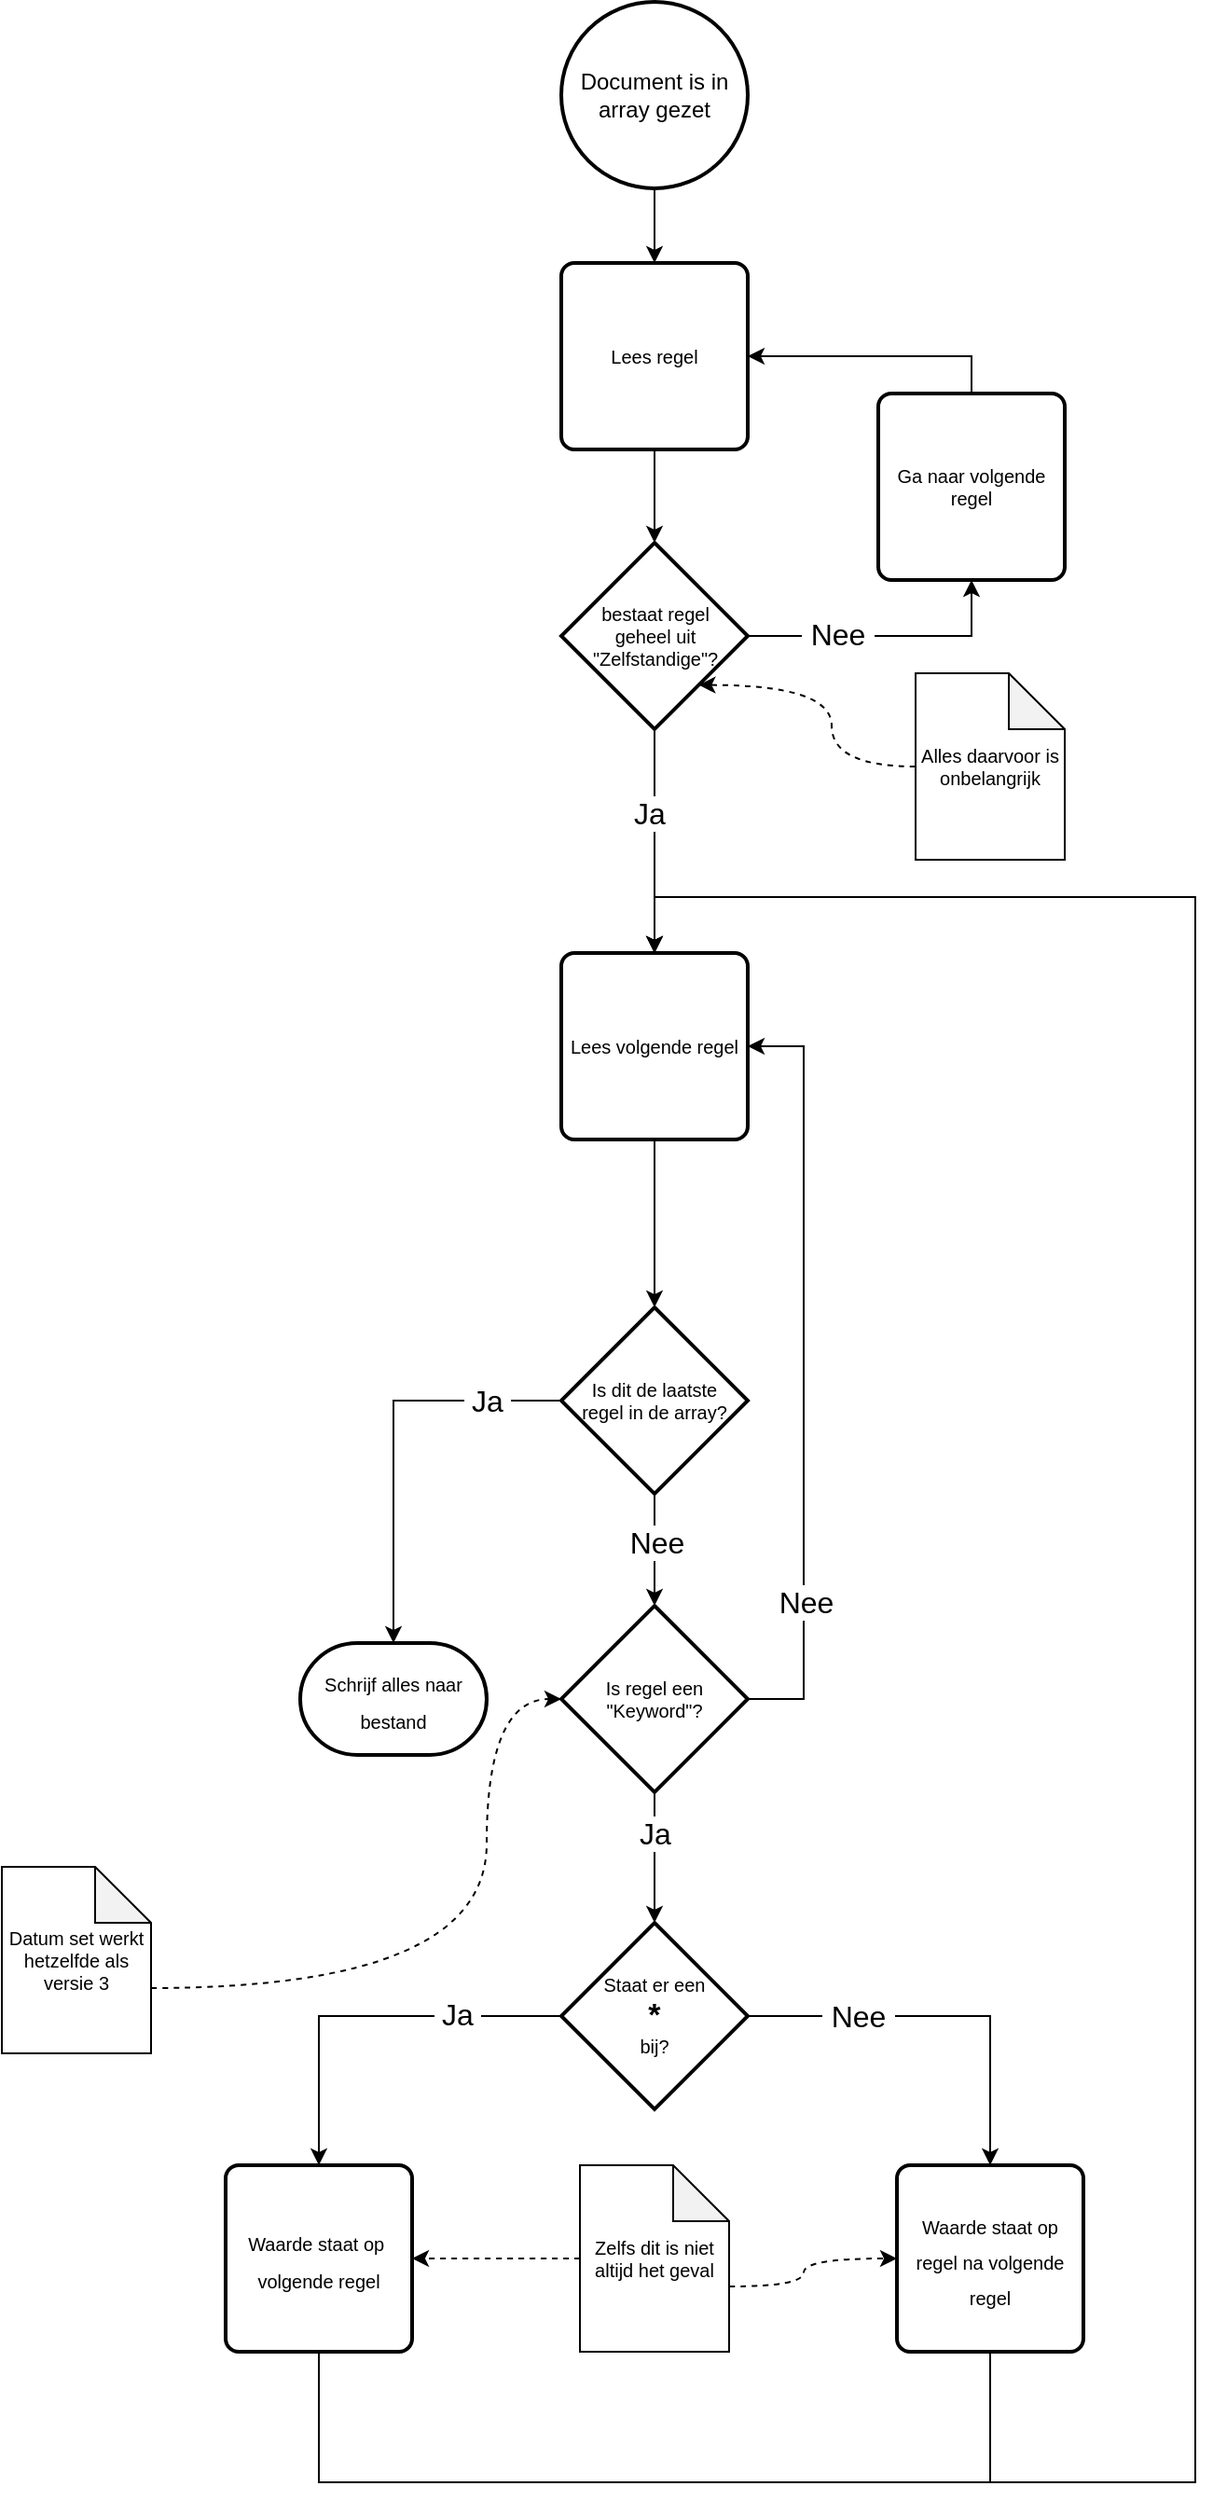 <mxfile version="20.8.21" type="device"><diagram id="C5RBs43oDa-KdzZeNtuy" name="Page-1"><mxGraphModel dx="1430" dy="775" grid="1" gridSize="10" guides="1" tooltips="1" connect="1" arrows="1" fold="1" page="1" pageScale="1" pageWidth="827" pageHeight="1169" math="0" shadow="0"><root><mxCell id="WIyWlLk6GJQsqaUBKTNV-0"/><mxCell id="WIyWlLk6GJQsqaUBKTNV-1" parent="WIyWlLk6GJQsqaUBKTNV-0"/><mxCell id="tiinUA1gjFuG8Pklda21-3" style="edgeStyle=orthogonalEdgeStyle;rounded=0;orthogonalLoop=1;jettySize=auto;html=1;exitX=0.5;exitY=1;exitDx=0;exitDy=0;exitPerimeter=0;entryX=0.5;entryY=0;entryDx=0;entryDy=0;fontSize=10;" edge="1" parent="WIyWlLk6GJQsqaUBKTNV-1" source="tiinUA1gjFuG8Pklda21-0" target="tiinUA1gjFuG8Pklda21-2"><mxGeometry relative="1" as="geometry"/></mxCell><mxCell id="tiinUA1gjFuG8Pklda21-0" value="Document is in array gezet" style="strokeWidth=2;html=1;shape=mxgraph.flowchart.start_2;whiteSpace=wrap;" vertex="1" parent="WIyWlLk6GJQsqaUBKTNV-1"><mxGeometry x="330" y="40" width="100" height="100" as="geometry"/></mxCell><mxCell id="tiinUA1gjFuG8Pklda21-5" style="edgeStyle=orthogonalEdgeStyle;rounded=0;orthogonalLoop=1;jettySize=auto;html=1;exitX=1;exitY=0.5;exitDx=0;exitDy=0;exitPerimeter=0;fontSize=10;entryX=0.5;entryY=1;entryDx=0;entryDy=0;" edge="1" parent="WIyWlLk6GJQsqaUBKTNV-1" source="tiinUA1gjFuG8Pklda21-1" target="tiinUA1gjFuG8Pklda21-17"><mxGeometry relative="1" as="geometry"><mxPoint x="590" y="320" as="targetPoint"/></mxGeometry></mxCell><mxCell id="tiinUA1gjFuG8Pklda21-8" value="&amp;nbsp;Nee&amp;nbsp;" style="edgeLabel;html=1;align=center;verticalAlign=middle;resizable=0;points=[];fontSize=16;" vertex="1" connectable="0" parent="tiinUA1gjFuG8Pklda21-5"><mxGeometry x="-0.359" y="1" relative="1" as="geometry"><mxPoint as="offset"/></mxGeometry></mxCell><mxCell id="tiinUA1gjFuG8Pklda21-9" style="edgeStyle=orthogonalEdgeStyle;rounded=0;orthogonalLoop=1;jettySize=auto;html=1;exitX=0.5;exitY=1;exitDx=0;exitDy=0;exitPerimeter=0;fontSize=10;entryX=0.5;entryY=0;entryDx=0;entryDy=0;" edge="1" parent="WIyWlLk6GJQsqaUBKTNV-1" source="tiinUA1gjFuG8Pklda21-1" target="tiinUA1gjFuG8Pklda21-13"><mxGeometry relative="1" as="geometry"><mxPoint x="380.333" y="530" as="targetPoint"/></mxGeometry></mxCell><mxCell id="tiinUA1gjFuG8Pklda21-10" value="Ja" style="edgeLabel;html=1;align=center;verticalAlign=middle;resizable=0;points=[];fontSize=16;" vertex="1" connectable="0" parent="tiinUA1gjFuG8Pklda21-9"><mxGeometry x="-0.259" y="-3" relative="1" as="geometry"><mxPoint as="offset"/></mxGeometry></mxCell><mxCell id="tiinUA1gjFuG8Pklda21-1" value="bestaat regel&lt;br style=&quot;font-size: 10px;&quot;&gt;geheel uit&lt;br style=&quot;font-size: 10px;&quot;&gt;&quot;Zelfstandige&quot;?" style="strokeWidth=2;html=1;shape=mxgraph.flowchart.decision;fontSize=10;spacing=2;" vertex="1" parent="WIyWlLk6GJQsqaUBKTNV-1"><mxGeometry x="330" y="330" width="100" height="100" as="geometry"/></mxCell><mxCell id="tiinUA1gjFuG8Pklda21-4" style="edgeStyle=orthogonalEdgeStyle;rounded=0;orthogonalLoop=1;jettySize=auto;html=1;exitX=0.5;exitY=1;exitDx=0;exitDy=0;fontSize=10;" edge="1" parent="WIyWlLk6GJQsqaUBKTNV-1" source="tiinUA1gjFuG8Pklda21-2" target="tiinUA1gjFuG8Pklda21-1"><mxGeometry relative="1" as="geometry"/></mxCell><mxCell id="tiinUA1gjFuG8Pklda21-2" value="Lees regel" style="rounded=1;whiteSpace=wrap;html=1;absoluteArcSize=1;arcSize=14;strokeWidth=2;fontSize=10;" vertex="1" parent="WIyWlLk6GJQsqaUBKTNV-1"><mxGeometry x="330" y="180" width="100" height="100" as="geometry"/></mxCell><mxCell id="tiinUA1gjFuG8Pklda21-7" style="edgeStyle=orthogonalEdgeStyle;rounded=0;orthogonalLoop=1;jettySize=auto;html=1;entryX=1;entryY=0.5;entryDx=0;entryDy=0;fontSize=10;exitX=0.5;exitY=0;exitDx=0;exitDy=0;" edge="1" parent="WIyWlLk6GJQsqaUBKTNV-1" source="tiinUA1gjFuG8Pklda21-17" target="tiinUA1gjFuG8Pklda21-2"><mxGeometry relative="1" as="geometry"><mxPoint x="480" y="250" as="sourcePoint"/></mxGeometry></mxCell><mxCell id="tiinUA1gjFuG8Pklda21-12" style="edgeStyle=orthogonalEdgeStyle;orthogonalLoop=1;jettySize=auto;html=1;exitX=0;exitY=0.5;exitDx=0;exitDy=0;exitPerimeter=0;entryX=0.737;entryY=0.763;entryDx=0;entryDy=0;entryPerimeter=0;fontSize=10;curved=1;strokeColor=default;dashed=1;" edge="1" parent="WIyWlLk6GJQsqaUBKTNV-1" source="tiinUA1gjFuG8Pklda21-11" target="tiinUA1gjFuG8Pklda21-1"><mxGeometry relative="1" as="geometry"/></mxCell><mxCell id="tiinUA1gjFuG8Pklda21-11" value="Alles daarvoor is onbelangrijk" style="shape=note;whiteSpace=wrap;html=1;backgroundOutline=1;darkOpacity=0.05;fontSize=10;" vertex="1" parent="WIyWlLk6GJQsqaUBKTNV-1"><mxGeometry x="520" y="400" width="80" height="100" as="geometry"/></mxCell><mxCell id="tiinUA1gjFuG8Pklda21-32" style="edgeStyle=orthogonalEdgeStyle;rounded=0;orthogonalLoop=1;jettySize=auto;html=1;exitX=0.5;exitY=1;exitDx=0;exitDy=0;entryX=0.5;entryY=0;entryDx=0;entryDy=0;entryPerimeter=0;strokeColor=default;fontSize=10;" edge="1" parent="WIyWlLk6GJQsqaUBKTNV-1" source="tiinUA1gjFuG8Pklda21-13" target="tiinUA1gjFuG8Pklda21-31"><mxGeometry relative="1" as="geometry"/></mxCell><mxCell id="tiinUA1gjFuG8Pklda21-13" value="Lees volgende regel" style="rounded=1;whiteSpace=wrap;html=1;absoluteArcSize=1;arcSize=14;strokeWidth=2;fontSize=10;" vertex="1" parent="WIyWlLk6GJQsqaUBKTNV-1"><mxGeometry x="330" y="550" width="100" height="100" as="geometry"/></mxCell><mxCell id="tiinUA1gjFuG8Pklda21-16" style="edgeStyle=orthogonalEdgeStyle;rounded=0;orthogonalLoop=1;jettySize=auto;html=1;exitX=1;exitY=0.5;exitDx=0;exitDy=0;exitPerimeter=0;strokeColor=default;fontSize=10;entryX=1;entryY=0.5;entryDx=0;entryDy=0;" edge="1" parent="WIyWlLk6GJQsqaUBKTNV-1" source="tiinUA1gjFuG8Pklda21-14" target="tiinUA1gjFuG8Pklda21-13"><mxGeometry relative="1" as="geometry"><mxPoint x="570" y="740" as="targetPoint"/><Array as="points"><mxPoint x="460" y="950"/><mxPoint x="460" y="600"/></Array></mxGeometry></mxCell><mxCell id="tiinUA1gjFuG8Pklda21-20" value="&amp;nbsp;Nee&amp;nbsp;" style="edgeLabel;html=1;align=center;verticalAlign=middle;resizable=0;points=[];fontSize=16;" vertex="1" connectable="0" parent="tiinUA1gjFuG8Pklda21-16"><mxGeometry x="-0.599" y="-1" relative="1" as="geometry"><mxPoint as="offset"/></mxGeometry></mxCell><mxCell id="tiinUA1gjFuG8Pklda21-22" style="edgeStyle=orthogonalEdgeStyle;rounded=0;orthogonalLoop=1;jettySize=auto;html=1;exitX=0.5;exitY=1;exitDx=0;exitDy=0;exitPerimeter=0;strokeColor=default;fontSize=10;entryX=0.5;entryY=0;entryDx=0;entryDy=0;entryPerimeter=0;" edge="1" parent="WIyWlLk6GJQsqaUBKTNV-1" source="tiinUA1gjFuG8Pklda21-14" target="tiinUA1gjFuG8Pklda21-23"><mxGeometry relative="1" as="geometry"><mxPoint x="380.333" y="1050.0" as="targetPoint"/></mxGeometry></mxCell><mxCell id="tiinUA1gjFuG8Pklda21-24" value="Ja" style="edgeLabel;html=1;align=center;verticalAlign=middle;resizable=0;points=[];fontSize=16;" vertex="1" connectable="0" parent="tiinUA1gjFuG8Pklda21-22"><mxGeometry x="-0.381" relative="1" as="geometry"><mxPoint as="offset"/></mxGeometry></mxCell><mxCell id="tiinUA1gjFuG8Pklda21-14" value="Is regel een&lt;br&gt;&quot;Keyword&quot;?" style="strokeWidth=2;html=1;shape=mxgraph.flowchart.decision;whiteSpace=wrap;fontSize=10;" vertex="1" parent="WIyWlLk6GJQsqaUBKTNV-1"><mxGeometry x="330" y="900" width="100" height="100" as="geometry"/></mxCell><mxCell id="tiinUA1gjFuG8Pklda21-17" value="Ga naar volgende&lt;br&gt;regel" style="rounded=1;whiteSpace=wrap;html=1;absoluteArcSize=1;arcSize=14;strokeWidth=2;fontSize=10;" vertex="1" parent="WIyWlLk6GJQsqaUBKTNV-1"><mxGeometry x="500" y="250" width="100" height="100" as="geometry"/></mxCell><mxCell id="tiinUA1gjFuG8Pklda21-25" style="edgeStyle=orthogonalEdgeStyle;rounded=0;orthogonalLoop=1;jettySize=auto;html=1;exitX=0;exitY=0.5;exitDx=0;exitDy=0;exitPerimeter=0;strokeColor=default;fontSize=16;entryX=0.5;entryY=0;entryDx=0;entryDy=0;" edge="1" parent="WIyWlLk6GJQsqaUBKTNV-1" source="tiinUA1gjFuG8Pklda21-23" target="tiinUA1gjFuG8Pklda21-29"><mxGeometry relative="1" as="geometry"><mxPoint x="200" y="1200" as="targetPoint"/></mxGeometry></mxCell><mxCell id="tiinUA1gjFuG8Pklda21-26" value="&amp;nbsp;Ja&amp;nbsp;" style="edgeLabel;html=1;align=center;verticalAlign=middle;resizable=0;points=[];fontSize=16;" vertex="1" connectable="0" parent="tiinUA1gjFuG8Pklda21-25"><mxGeometry x="-0.465" y="-1" relative="1" as="geometry"><mxPoint as="offset"/></mxGeometry></mxCell><mxCell id="tiinUA1gjFuG8Pklda21-27" style="edgeStyle=orthogonalEdgeStyle;rounded=0;orthogonalLoop=1;jettySize=auto;html=1;exitX=1;exitY=0.5;exitDx=0;exitDy=0;exitPerimeter=0;strokeColor=default;fontSize=16;entryX=0.5;entryY=0;entryDx=0;entryDy=0;" edge="1" parent="WIyWlLk6GJQsqaUBKTNV-1" source="tiinUA1gjFuG8Pklda21-23" target="tiinUA1gjFuG8Pklda21-30"><mxGeometry relative="1" as="geometry"><mxPoint x="560" y="1200" as="targetPoint"/></mxGeometry></mxCell><mxCell id="tiinUA1gjFuG8Pklda21-28" value="&amp;nbsp;Nee&amp;nbsp;" style="edgeLabel;html=1;align=center;verticalAlign=middle;resizable=0;points=[];fontSize=16;" vertex="1" connectable="0" parent="tiinUA1gjFuG8Pklda21-27"><mxGeometry x="-0.441" relative="1" as="geometry"><mxPoint as="offset"/></mxGeometry></mxCell><mxCell id="tiinUA1gjFuG8Pklda21-23" value="Staat er een&lt;br&gt;&lt;b&gt;&lt;font style=&quot;font-size: 17px;&quot;&gt;*&lt;/font&gt;&lt;br&gt;&lt;/b&gt;bij?" style="strokeWidth=2;html=1;shape=mxgraph.flowchart.decision;whiteSpace=wrap;fontSize=10;" vertex="1" parent="WIyWlLk6GJQsqaUBKTNV-1"><mxGeometry x="330" y="1070" width="100" height="100" as="geometry"/></mxCell><mxCell id="tiinUA1gjFuG8Pklda21-41" style="edgeStyle=orthogonalEdgeStyle;sketch=0;jumpStyle=arc;jumpSize=10;orthogonalLoop=1;jettySize=auto;html=1;exitX=0.5;exitY=1;exitDx=0;exitDy=0;shadow=0;strokeColor=default;fontSize=10;rounded=0;" edge="1" parent="WIyWlLk6GJQsqaUBKTNV-1" source="tiinUA1gjFuG8Pklda21-29"><mxGeometry relative="1" as="geometry"><mxPoint x="380" y="550" as="targetPoint"/><Array as="points"><mxPoint x="200" y="1370"/><mxPoint x="670" y="1370"/><mxPoint x="670" y="520"/><mxPoint x="380" y="520"/></Array></mxGeometry></mxCell><mxCell id="tiinUA1gjFuG8Pklda21-29" value="&lt;font size=&quot;1&quot;&gt;Waarde&amp;nbsp;&lt;/font&gt;&lt;font style=&quot;border-color: var(--border-color);&quot; size=&quot;1&quot;&gt;staat&amp;nbsp;&lt;/font&gt;&lt;font style=&quot;&quot;&gt;&lt;span style=&quot;font-size: 10px;&quot;&gt;op&amp;nbsp;&lt;/span&gt;&lt;br&gt;&lt;span style=&quot;font-size: 10px;&quot;&gt;volgende regel&lt;/span&gt;&lt;br&gt;&lt;/font&gt;" style="rounded=1;whiteSpace=wrap;html=1;absoluteArcSize=1;arcSize=14;strokeWidth=2;fontSize=16;" vertex="1" parent="WIyWlLk6GJQsqaUBKTNV-1"><mxGeometry x="150" y="1200" width="100" height="100" as="geometry"/></mxCell><mxCell id="tiinUA1gjFuG8Pklda21-42" style="edgeStyle=orthogonalEdgeStyle;rounded=0;sketch=0;jumpStyle=arc;jumpSize=10;orthogonalLoop=1;jettySize=auto;html=1;exitX=0.5;exitY=1;exitDx=0;exitDy=0;shadow=0;strokeColor=default;fontSize=10;entryX=0.5;entryY=0;entryDx=0;entryDy=0;" edge="1" parent="WIyWlLk6GJQsqaUBKTNV-1" source="tiinUA1gjFuG8Pklda21-30" target="tiinUA1gjFuG8Pklda21-13"><mxGeometry relative="1" as="geometry"><mxPoint x="590" y="610" as="targetPoint"/><Array as="points"><mxPoint x="560" y="1370"/><mxPoint x="670" y="1370"/><mxPoint x="670" y="520"/><mxPoint x="380" y="520"/></Array></mxGeometry></mxCell><mxCell id="tiinUA1gjFuG8Pklda21-30" value="&lt;font style=&quot;font-size: 10px;&quot;&gt;Waarde staat op &lt;br&gt;regel na volgende regel&lt;/font&gt;" style="rounded=1;whiteSpace=wrap;html=1;absoluteArcSize=1;arcSize=14;strokeWidth=2;fontSize=16;" vertex="1" parent="WIyWlLk6GJQsqaUBKTNV-1"><mxGeometry x="510" y="1200" width="100" height="100" as="geometry"/></mxCell><mxCell id="tiinUA1gjFuG8Pklda21-33" style="edgeStyle=orthogonalEdgeStyle;rounded=0;orthogonalLoop=1;jettySize=auto;html=1;exitX=0.5;exitY=1;exitDx=0;exitDy=0;exitPerimeter=0;entryX=0.5;entryY=0;entryDx=0;entryDy=0;entryPerimeter=0;strokeColor=default;fontSize=10;" edge="1" parent="WIyWlLk6GJQsqaUBKTNV-1" source="tiinUA1gjFuG8Pklda21-31" target="tiinUA1gjFuG8Pklda21-14"><mxGeometry relative="1" as="geometry"/></mxCell><mxCell id="tiinUA1gjFuG8Pklda21-34" value="&lt;font style=&quot;font-size: 16px;&quot;&gt;&amp;nbsp;Nee&amp;nbsp;&lt;/font&gt;" style="edgeLabel;html=1;align=center;verticalAlign=middle;resizable=0;points=[];fontSize=10;" vertex="1" connectable="0" parent="tiinUA1gjFuG8Pklda21-33"><mxGeometry x="-0.136" y="1" relative="1" as="geometry"><mxPoint as="offset"/></mxGeometry></mxCell><mxCell id="tiinUA1gjFuG8Pklda21-35" style="edgeStyle=orthogonalEdgeStyle;rounded=0;orthogonalLoop=1;jettySize=auto;html=1;exitX=0;exitY=0.5;exitDx=0;exitDy=0;exitPerimeter=0;strokeColor=default;fontSize=16;entryX=0.5;entryY=0;entryDx=0;entryDy=0;entryPerimeter=0;" edge="1" parent="WIyWlLk6GJQsqaUBKTNV-1" source="tiinUA1gjFuG8Pklda21-31" target="tiinUA1gjFuG8Pklda21-37"><mxGeometry relative="1" as="geometry"><mxPoint x="210" y="1640" as="targetPoint"/><Array as="points"><mxPoint x="240" y="790"/></Array></mxGeometry></mxCell><mxCell id="tiinUA1gjFuG8Pklda21-36" value="&amp;nbsp;Ja&amp;nbsp;" style="edgeLabel;html=1;align=center;verticalAlign=middle;resizable=0;points=[];fontSize=16;" vertex="1" connectable="0" parent="tiinUA1gjFuG8Pklda21-35"><mxGeometry x="-0.163" relative="1" as="geometry"><mxPoint x="50" y="-2" as="offset"/></mxGeometry></mxCell><mxCell id="tiinUA1gjFuG8Pklda21-31" value="Is dit de laatste &lt;br&gt;regel in de array?" style="strokeWidth=2;html=1;shape=mxgraph.flowchart.decision;whiteSpace=wrap;fontSize=10;" vertex="1" parent="WIyWlLk6GJQsqaUBKTNV-1"><mxGeometry x="330" y="740" width="100" height="100" as="geometry"/></mxCell><mxCell id="tiinUA1gjFuG8Pklda21-37" value="&lt;font style=&quot;font-size: 10px;&quot;&gt;Schrijf alles naar bestand&lt;/font&gt;" style="strokeWidth=2;html=1;shape=mxgraph.flowchart.terminator;whiteSpace=wrap;fontSize=16;" vertex="1" parent="WIyWlLk6GJQsqaUBKTNV-1"><mxGeometry x="190" y="920" width="100" height="60" as="geometry"/></mxCell><mxCell id="tiinUA1gjFuG8Pklda21-39" style="edgeStyle=orthogonalEdgeStyle;orthogonalLoop=1;jettySize=auto;html=1;exitX=0;exitY=0.5;exitDx=0;exitDy=0;exitPerimeter=0;entryX=1;entryY=0.5;entryDx=0;entryDy=0;strokeColor=default;fontSize=10;dashed=1;curved=1;" edge="1" parent="WIyWlLk6GJQsqaUBKTNV-1" source="tiinUA1gjFuG8Pklda21-38" target="tiinUA1gjFuG8Pklda21-29"><mxGeometry relative="1" as="geometry"/></mxCell><mxCell id="tiinUA1gjFuG8Pklda21-40" style="edgeStyle=orthogonalEdgeStyle;orthogonalLoop=1;jettySize=auto;html=1;exitX=0;exitY=0;exitDx=80;exitDy=65;exitPerimeter=0;entryX=0;entryY=0.5;entryDx=0;entryDy=0;strokeColor=default;fontSize=10;dashed=1;shadow=0;noJump=0;jumpStyle=arc;jumpSize=10;curved=1;" edge="1" parent="WIyWlLk6GJQsqaUBKTNV-1" source="tiinUA1gjFuG8Pklda21-38" target="tiinUA1gjFuG8Pklda21-30"><mxGeometry relative="1" as="geometry"><Array as="points"><mxPoint x="460" y="1265"/><mxPoint x="460" y="1250"/></Array></mxGeometry></mxCell><mxCell id="tiinUA1gjFuG8Pklda21-38" value="Zelfs dit is niet altijd het geval" style="shape=note;whiteSpace=wrap;html=1;backgroundOutline=1;darkOpacity=0.05;fontSize=10;" vertex="1" parent="WIyWlLk6GJQsqaUBKTNV-1"><mxGeometry x="340" y="1200" width="80" height="100" as="geometry"/></mxCell><mxCell id="tiinUA1gjFuG8Pklda21-44" style="edgeStyle=orthogonalEdgeStyle;sketch=0;jumpStyle=arc;jumpSize=10;orthogonalLoop=1;jettySize=auto;html=1;exitX=0;exitY=0;exitDx=80;exitDy=65;exitPerimeter=0;entryX=0;entryY=0.5;entryDx=0;entryDy=0;entryPerimeter=0;shadow=0;strokeColor=default;fontSize=10;curved=1;dashed=1;" edge="1" parent="WIyWlLk6GJQsqaUBKTNV-1" source="tiinUA1gjFuG8Pklda21-43" target="tiinUA1gjFuG8Pklda21-14"><mxGeometry relative="1" as="geometry"><Array as="points"><mxPoint x="290" y="1105"/><mxPoint x="290" y="950"/></Array></mxGeometry></mxCell><mxCell id="tiinUA1gjFuG8Pklda21-43" value="Datum set werkt hetzelfde als versie 3" style="shape=note;whiteSpace=wrap;html=1;backgroundOutline=1;darkOpacity=0.05;fontSize=10;" vertex="1" parent="WIyWlLk6GJQsqaUBKTNV-1"><mxGeometry x="30" y="1040" width="80" height="100" as="geometry"/></mxCell></root></mxGraphModel></diagram></mxfile>